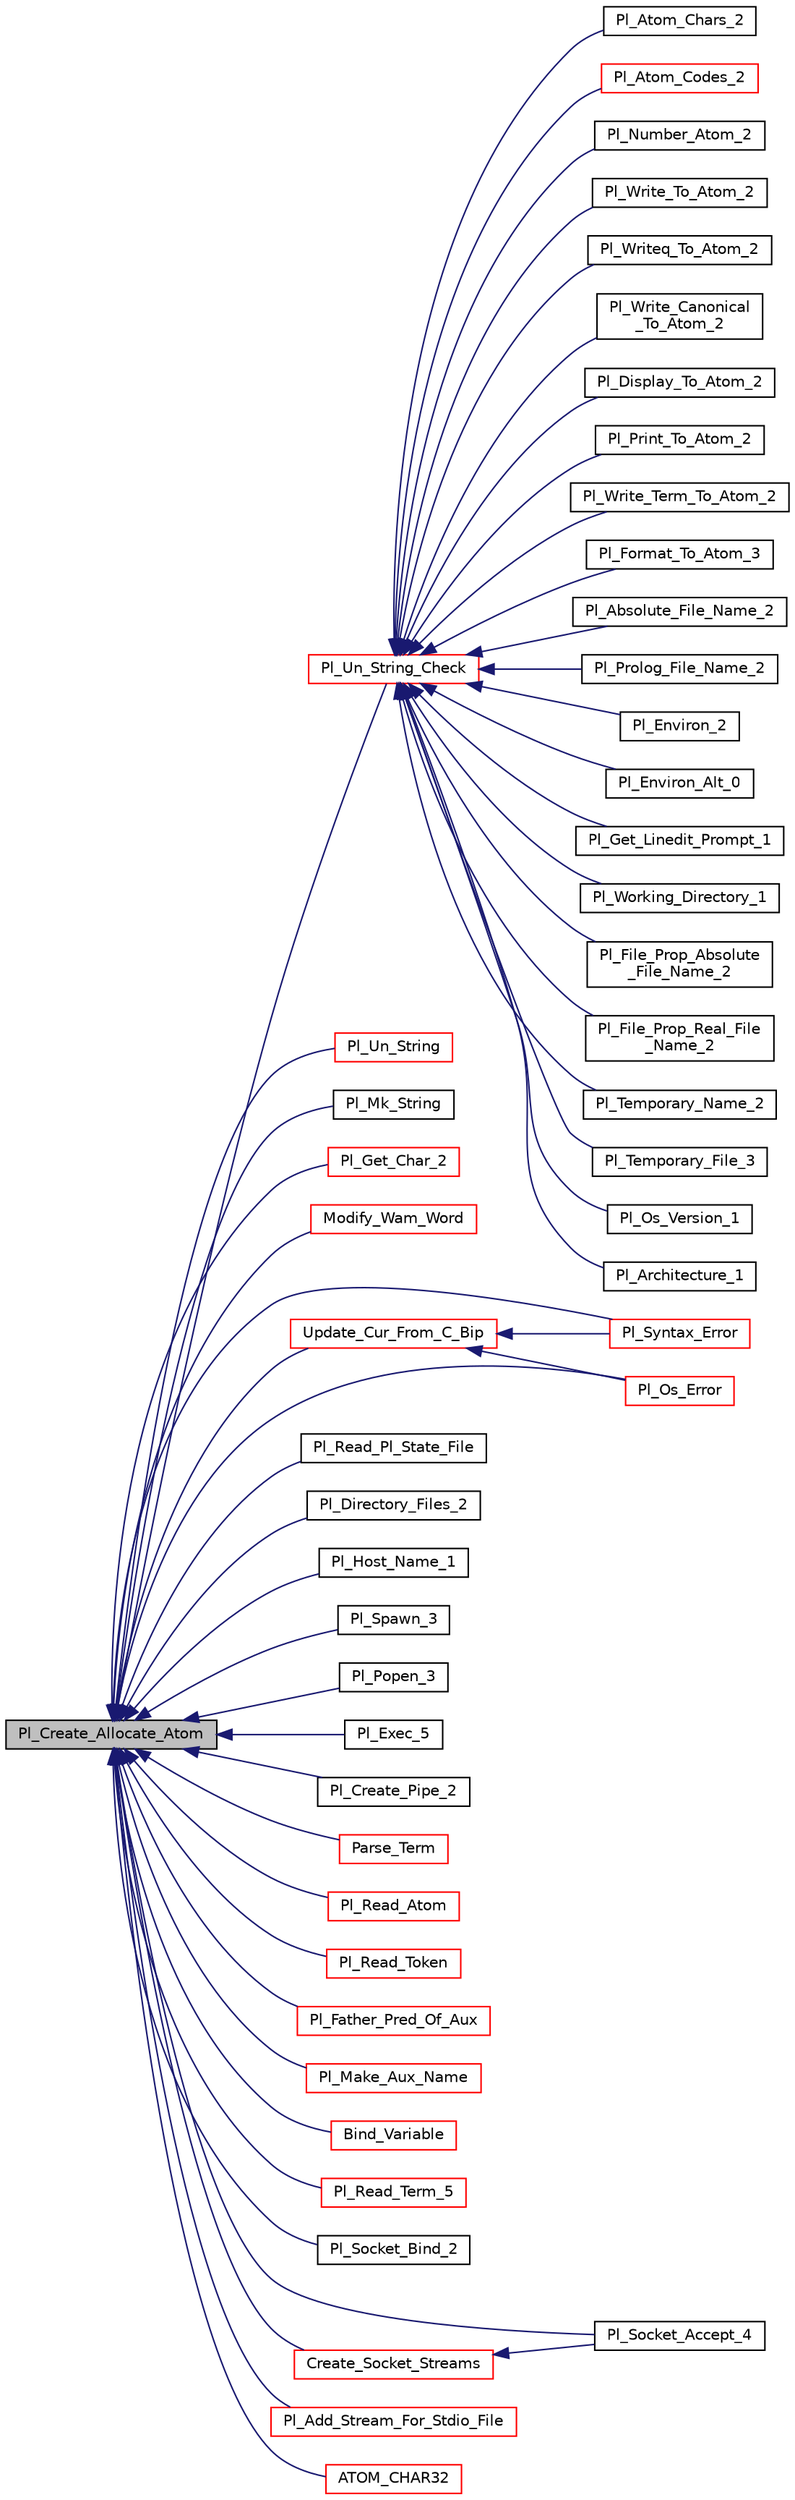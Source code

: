 digraph "Pl_Create_Allocate_Atom"
{
  edge [fontname="Helvetica",fontsize="10",labelfontname="Helvetica",labelfontsize="10"];
  node [fontname="Helvetica",fontsize="10",shape=record];
  rankdir="LR";
  Node1 [label="Pl_Create_Allocate_Atom",height=0.2,width=0.4,color="black", fillcolor="grey75", style="filled", fontcolor="black"];
  Node1 -> Node2 [dir="back",color="midnightblue",fontsize="10",style="solid",fontname="Helvetica"];
  Node2 [label="Pl_Un_String_Check",height=0.2,width=0.4,color="red", fillcolor="white", style="filled",URL="$c__supp_8h.html#aadb036ecc6069f9925f2b1250cc3a058"];
  Node2 -> Node3 [dir="back",color="midnightblue",fontsize="10",style="solid",fontname="Helvetica"];
  Node3 [label="Pl_Atom_Chars_2",height=0.2,width=0.4,color="black", fillcolor="white", style="filled",URL="$atom__c_8c.html#a93b4aeb861db385dfbcc91e12c4133b6"];
  Node2 -> Node4 [dir="back",color="midnightblue",fontsize="10",style="solid",fontname="Helvetica"];
  Node4 [label="Pl_Atom_Codes_2",height=0.2,width=0.4,color="red", fillcolor="white", style="filled",URL="$atom__c_8c.html#ae7e76a394b080595b47f57c8134b5775"];
  Node2 -> Node5 [dir="back",color="midnightblue",fontsize="10",style="solid",fontname="Helvetica"];
  Node5 [label="Pl_Number_Atom_2",height=0.2,width=0.4,color="black", fillcolor="white", style="filled",URL="$atom__c_8c.html#adc47dd028d6500b7136923c50fb7f0ab"];
  Node2 -> Node6 [dir="back",color="midnightblue",fontsize="10",style="solid",fontname="Helvetica"];
  Node6 [label="Pl_Write_To_Atom_2",height=0.2,width=0.4,color="black", fillcolor="white", style="filled",URL="$const__io__c_8c.html#aa315338610c0d1a7016afa8e1e47ebe0"];
  Node2 -> Node7 [dir="back",color="midnightblue",fontsize="10",style="solid",fontname="Helvetica"];
  Node7 [label="Pl_Writeq_To_Atom_2",height=0.2,width=0.4,color="black", fillcolor="white", style="filled",URL="$const__io__c_8c.html#afa01fe256b33859eedab9224221d8d6d"];
  Node2 -> Node8 [dir="back",color="midnightblue",fontsize="10",style="solid",fontname="Helvetica"];
  Node8 [label="Pl_Write_Canonical\l_To_Atom_2",height=0.2,width=0.4,color="black", fillcolor="white", style="filled",URL="$const__io__c_8c.html#a11fa1acab8f1ef87dea8124f2cc9e5d3"];
  Node2 -> Node9 [dir="back",color="midnightblue",fontsize="10",style="solid",fontname="Helvetica"];
  Node9 [label="Pl_Display_To_Atom_2",height=0.2,width=0.4,color="black", fillcolor="white", style="filled",URL="$const__io__c_8c.html#a1b8763761393922540d1870844acd9a3"];
  Node2 -> Node10 [dir="back",color="midnightblue",fontsize="10",style="solid",fontname="Helvetica"];
  Node10 [label="Pl_Print_To_Atom_2",height=0.2,width=0.4,color="black", fillcolor="white", style="filled",URL="$const__io__c_8c.html#ae88618301d992cc78a7821c4b01f0cbe"];
  Node2 -> Node11 [dir="back",color="midnightblue",fontsize="10",style="solid",fontname="Helvetica"];
  Node11 [label="Pl_Write_Term_To_Atom_2",height=0.2,width=0.4,color="black", fillcolor="white", style="filled",URL="$const__io__c_8c.html#ac9fa521bf875b293904a74b36dd29335"];
  Node2 -> Node12 [dir="back",color="midnightblue",fontsize="10",style="solid",fontname="Helvetica"];
  Node12 [label="Pl_Format_To_Atom_3",height=0.2,width=0.4,color="black", fillcolor="white", style="filled",URL="$const__io__c_8c.html#a7681b2c655a98ad4f62020952c4dafb8"];
  Node2 -> Node13 [dir="back",color="midnightblue",fontsize="10",style="solid",fontname="Helvetica"];
  Node13 [label="Pl_Absolute_File_Name_2",height=0.2,width=0.4,color="black", fillcolor="white", style="filled",URL="$file__c_8c.html#aa3ed85b99cdef305f8a17e2e4147e5a9"];
  Node2 -> Node14 [dir="back",color="midnightblue",fontsize="10",style="solid",fontname="Helvetica"];
  Node14 [label="Pl_Prolog_File_Name_2",height=0.2,width=0.4,color="black", fillcolor="white", style="filled",URL="$file__c_8c.html#a75587386067a0455fe0fc145edd38378"];
  Node2 -> Node15 [dir="back",color="midnightblue",fontsize="10",style="solid",fontname="Helvetica"];
  Node15 [label="Pl_Environ_2",height=0.2,width=0.4,color="black", fillcolor="white", style="filled",URL="$flag__c_8c.html#a6664d1b1273680588a2015e5440c7e13"];
  Node2 -> Node16 [dir="back",color="midnightblue",fontsize="10",style="solid",fontname="Helvetica"];
  Node16 [label="Pl_Environ_Alt_0",height=0.2,width=0.4,color="black", fillcolor="white", style="filled",URL="$flag__c_8c.html#acd4e53ca1a7c6dd6b4e6fcd41f98fccd"];
  Node2 -> Node17 [dir="back",color="midnightblue",fontsize="10",style="solid",fontname="Helvetica"];
  Node17 [label="Pl_Get_Linedit_Prompt_1",height=0.2,width=0.4,color="black", fillcolor="white", style="filled",URL="$le__interf__c_8c.html#ab09fb835dae4758025a01e5ac0992e44"];
  Node2 -> Node18 [dir="back",color="midnightblue",fontsize="10",style="solid",fontname="Helvetica"];
  Node18 [label="Pl_Working_Directory_1",height=0.2,width=0.4,color="black", fillcolor="white", style="filled",URL="$os__interf__c_8c.html#a28a2462c2dd9ee7e564736568dbdc7ac"];
  Node2 -> Node19 [dir="back",color="midnightblue",fontsize="10",style="solid",fontname="Helvetica"];
  Node19 [label="Pl_File_Prop_Absolute\l_File_Name_2",height=0.2,width=0.4,color="black", fillcolor="white", style="filled",URL="$os__interf__c_8c.html#a161856fad4953ff6c5d7294bef76330d"];
  Node2 -> Node20 [dir="back",color="midnightblue",fontsize="10",style="solid",fontname="Helvetica"];
  Node20 [label="Pl_File_Prop_Real_File\l_Name_2",height=0.2,width=0.4,color="black", fillcolor="white", style="filled",URL="$os__interf__c_8c.html#adec2035b5d00cf90ff4b056f96c6d1ec"];
  Node2 -> Node21 [dir="back",color="midnightblue",fontsize="10",style="solid",fontname="Helvetica"];
  Node21 [label="Pl_Temporary_Name_2",height=0.2,width=0.4,color="black", fillcolor="white", style="filled",URL="$os__interf__c_8c.html#a3fe3713f04595325e22f78781a2f4448"];
  Node2 -> Node22 [dir="back",color="midnightblue",fontsize="10",style="solid",fontname="Helvetica"];
  Node22 [label="Pl_Temporary_File_3",height=0.2,width=0.4,color="black", fillcolor="white", style="filled",URL="$os__interf__c_8c.html#a6722c00cc235f3e4a851135bfa315052"];
  Node2 -> Node23 [dir="back",color="midnightblue",fontsize="10",style="solid",fontname="Helvetica"];
  Node23 [label="Pl_Os_Version_1",height=0.2,width=0.4,color="black", fillcolor="white", style="filled",URL="$os__interf__c_8c.html#a210aeadd6d3038fdfb32494e5121dd0b"];
  Node2 -> Node24 [dir="back",color="midnightblue",fontsize="10",style="solid",fontname="Helvetica"];
  Node24 [label="Pl_Architecture_1",height=0.2,width=0.4,color="black", fillcolor="white", style="filled",URL="$os__interf__c_8c.html#af77609af0a05ec99fb406c4ad321d2fd"];
  Node1 -> Node25 [dir="back",color="midnightblue",fontsize="10",style="solid",fontname="Helvetica"];
  Node25 [label="Pl_Un_String",height=0.2,width=0.4,color="red", fillcolor="white", style="filled",URL="$c__supp_8h.html#a75c5fdf8cc9d0f0fd189de51f66d9655"];
  Node1 -> Node26 [dir="back",color="midnightblue",fontsize="10",style="solid",fontname="Helvetica"];
  Node26 [label="Pl_Mk_String",height=0.2,width=0.4,color="black", fillcolor="white", style="filled",URL="$c__supp_8h.html#a1e87ef3f9dbd61b7d7028e2e18d3a926"];
  Node1 -> Node27 [dir="back",color="midnightblue",fontsize="10",style="solid",fontname="Helvetica"];
  Node27 [label="Pl_Get_Char_2",height=0.2,width=0.4,color="red", fillcolor="white", style="filled",URL="$char__io__c_8c.html#a080ced92212fa7639a46b1bb16cbcf30"];
  Node1 -> Node28 [dir="back",color="midnightblue",fontsize="10",style="solid",fontname="Helvetica"];
  Node28 [label="Modify_Wam_Word",height=0.2,width=0.4,color="red", fillcolor="white", style="filled",URL="$debugger__c_8c.html#a038a5ba206b2861a848c62b9ec060b65"];
  Node1 -> Node29 [dir="back",color="midnightblue",fontsize="10",style="solid",fontname="Helvetica"];
  Node29 [label="Update_Cur_From_C_Bip",height=0.2,width=0.4,color="red", fillcolor="white", style="filled",URL="$error__supp_8c.html#aef1341aeb3ceb943d8e9d7d6f77b0582"];
  Node29 -> Node30 [dir="back",color="midnightblue",fontsize="10",style="solid",fontname="Helvetica"];
  Node30 [label="Pl_Syntax_Error",height=0.2,width=0.4,color="red", fillcolor="white", style="filled",URL="$error__supp_8h.html#a8bf7bb96d18b2385eb5e549a7fc25ccb"];
  Node29 -> Node31 [dir="back",color="midnightblue",fontsize="10",style="solid",fontname="Helvetica"];
  Node31 [label="Pl_Os_Error",height=0.2,width=0.4,color="red", fillcolor="white", style="filled",URL="$error__supp_8h.html#a76830f502895027f89f5430f7dcdd159"];
  Node1 -> Node30 [dir="back",color="midnightblue",fontsize="10",style="solid",fontname="Helvetica"];
  Node1 -> Node31 [dir="back",color="midnightblue",fontsize="10",style="solid",fontname="Helvetica"];
  Node1 -> Node32 [dir="back",color="midnightblue",fontsize="10",style="solid",fontname="Helvetica"];
  Node32 [label="Pl_Read_Pl_State_File",height=0.2,width=0.4,color="black", fillcolor="white", style="filled",URL="$flag__supp_8h.html#a6fb80438bca5ea3a8626da474b5111bc"];
  Node1 -> Node33 [dir="back",color="midnightblue",fontsize="10",style="solid",fontname="Helvetica"];
  Node33 [label="Pl_Directory_Files_2",height=0.2,width=0.4,color="black", fillcolor="white", style="filled",URL="$os__interf__c_8c.html#a054283b433b8460a7c04e81b4c43df2f"];
  Node1 -> Node34 [dir="back",color="midnightblue",fontsize="10",style="solid",fontname="Helvetica"];
  Node34 [label="Pl_Host_Name_1",height=0.2,width=0.4,color="black", fillcolor="white", style="filled",URL="$os__interf__c_8c.html#a4324525419034fbe31a887925737400f"];
  Node1 -> Node35 [dir="back",color="midnightblue",fontsize="10",style="solid",fontname="Helvetica"];
  Node35 [label="Pl_Spawn_3",height=0.2,width=0.4,color="black", fillcolor="white", style="filled",URL="$os__interf__c_8c.html#aed2810d942c8bfb1e7912897451fb1e3"];
  Node1 -> Node36 [dir="back",color="midnightblue",fontsize="10",style="solid",fontname="Helvetica"];
  Node36 [label="Pl_Popen_3",height=0.2,width=0.4,color="black", fillcolor="white", style="filled",URL="$os__interf__c_8c.html#a9d0485252a3b1c89182aa8c836af7343"];
  Node1 -> Node37 [dir="back",color="midnightblue",fontsize="10",style="solid",fontname="Helvetica"];
  Node37 [label="Pl_Exec_5",height=0.2,width=0.4,color="black", fillcolor="white", style="filled",URL="$os__interf__c_8c.html#aded08a658582be142616062585180aaa"];
  Node1 -> Node38 [dir="back",color="midnightblue",fontsize="10",style="solid",fontname="Helvetica"];
  Node38 [label="Pl_Create_Pipe_2",height=0.2,width=0.4,color="black", fillcolor="white", style="filled",URL="$os__interf__c_8c.html#ab3f1eca6ee6babddf88815166e3c08ee"];
  Node1 -> Node39 [dir="back",color="midnightblue",fontsize="10",style="solid",fontname="Helvetica"];
  Node39 [label="Parse_Term",height=0.2,width=0.4,color="red", fillcolor="white", style="filled",URL="$parse__supp_8c.html#ae03e3588605a54ec801f9f52c3983921"];
  Node1 -> Node40 [dir="back",color="midnightblue",fontsize="10",style="solid",fontname="Helvetica"];
  Node40 [label="Pl_Read_Atom",height=0.2,width=0.4,color="red", fillcolor="white", style="filled",URL="$parse__supp_8h.html#ac4272819d71e1fbfd3f7ac824a4cd9f4"];
  Node1 -> Node41 [dir="back",color="midnightblue",fontsize="10",style="solid",fontname="Helvetica"];
  Node41 [label="Pl_Read_Token",height=0.2,width=0.4,color="red", fillcolor="white", style="filled",URL="$parse__supp_8h.html#af01cd296c1ec2c9f36fc174562fcca9a"];
  Node1 -> Node42 [dir="back",color="midnightblue",fontsize="10",style="solid",fontname="Helvetica"];
  Node42 [label="Pl_Father_Pred_Of_Aux",height=0.2,width=0.4,color="red", fillcolor="white", style="filled",URL="$pred__supp_8h.html#a11ee7ce76d2cf9ed954eb59086228d2e"];
  Node1 -> Node43 [dir="back",color="midnightblue",fontsize="10",style="solid",fontname="Helvetica"];
  Node43 [label="Pl_Make_Aux_Name",height=0.2,width=0.4,color="red", fillcolor="white", style="filled",URL="$pred__supp_8h.html#a0116518f3303db9779c6cc3f5c2d878b"];
  Node1 -> Node44 [dir="back",color="midnightblue",fontsize="10",style="solid",fontname="Helvetica"];
  Node44 [label="Bind_Variable",height=0.2,width=0.4,color="red", fillcolor="white", style="filled",URL="$pretty__c_8c.html#a11fcf7012551c17045e0edd714f0c163"];
  Node1 -> Node45 [dir="back",color="midnightblue",fontsize="10",style="solid",fontname="Helvetica"];
  Node45 [label="Pl_Read_Term_5",height=0.2,width=0.4,color="red", fillcolor="white", style="filled",URL="$read__c_8c.html#ad383d406378b7b22f08a8382d1a80fb0"];
  Node1 -> Node46 [dir="back",color="midnightblue",fontsize="10",style="solid",fontname="Helvetica"];
  Node46 [label="Pl_Socket_Bind_2",height=0.2,width=0.4,color="black", fillcolor="white", style="filled",URL="$sockets__c_8c.html#aa1e6e178356d10d68da051d34dff64f1"];
  Node1 -> Node47 [dir="back",color="midnightblue",fontsize="10",style="solid",fontname="Helvetica"];
  Node47 [label="Pl_Socket_Accept_4",height=0.2,width=0.4,color="black", fillcolor="white", style="filled",URL="$sockets__c_8c.html#ae82e005638fc6d4c1cc9bb0fe3b3c6e3"];
  Node1 -> Node48 [dir="back",color="midnightblue",fontsize="10",style="solid",fontname="Helvetica"];
  Node48 [label="Create_Socket_Streams",height=0.2,width=0.4,color="red", fillcolor="white", style="filled",URL="$sockets__c_8c.html#a0d079005d2c64521c4431e8652047ec1"];
  Node48 -> Node47 [dir="back",color="midnightblue",fontsize="10",style="solid",fontname="Helvetica"];
  Node1 -> Node49 [dir="back",color="midnightblue",fontsize="10",style="solid",fontname="Helvetica"];
  Node49 [label="Pl_Add_Stream_For_Stdio_File",height=0.2,width=0.4,color="red", fillcolor="white", style="filled",URL="$stream__supp_8h.html#a4b575b16d8ce4212e975f935d57851f2"];
  Node1 -> Node50 [dir="back",color="midnightblue",fontsize="10",style="solid",fontname="Helvetica"];
  Node50 [label="ATOM_CHAR32",height=0.2,width=0.4,color="red", fillcolor="white", style="filled",URL="$atom_8h.html#ae3755451560fb2286cda72948613200f"];
}
